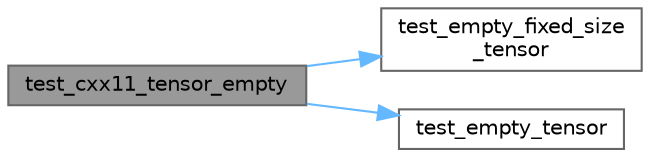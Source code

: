 digraph "test_cxx11_tensor_empty"
{
 // LATEX_PDF_SIZE
  bgcolor="transparent";
  edge [fontname=Helvetica,fontsize=10,labelfontname=Helvetica,labelfontsize=10];
  node [fontname=Helvetica,fontsize=10,shape=box,height=0.2,width=0.4];
  rankdir="LR";
  Node1 [id="Node000001",label="test_cxx11_tensor_empty",height=0.2,width=0.4,color="gray40", fillcolor="grey60", style="filled", fontcolor="black",tooltip=" "];
  Node1 -> Node2 [id="edge1_Node000001_Node000002",color="steelblue1",style="solid",tooltip=" "];
  Node2 [id="Node000002",label="test_empty_fixed_size\l_tensor",height=0.2,width=0.4,color="grey40", fillcolor="white", style="filled",URL="$cxx11__tensor__empty_8cpp.html#a37ae14f2bcd75aa4f2ab0d80c687b079",tooltip=" "];
  Node1 -> Node3 [id="edge2_Node000001_Node000003",color="steelblue1",style="solid",tooltip=" "];
  Node3 [id="Node000003",label="test_empty_tensor",height=0.2,width=0.4,color="grey40", fillcolor="white", style="filled",URL="$cxx11__tensor__empty_8cpp.html#a339c5cc8e5b176e7618f667db03c616b",tooltip=" "];
}
